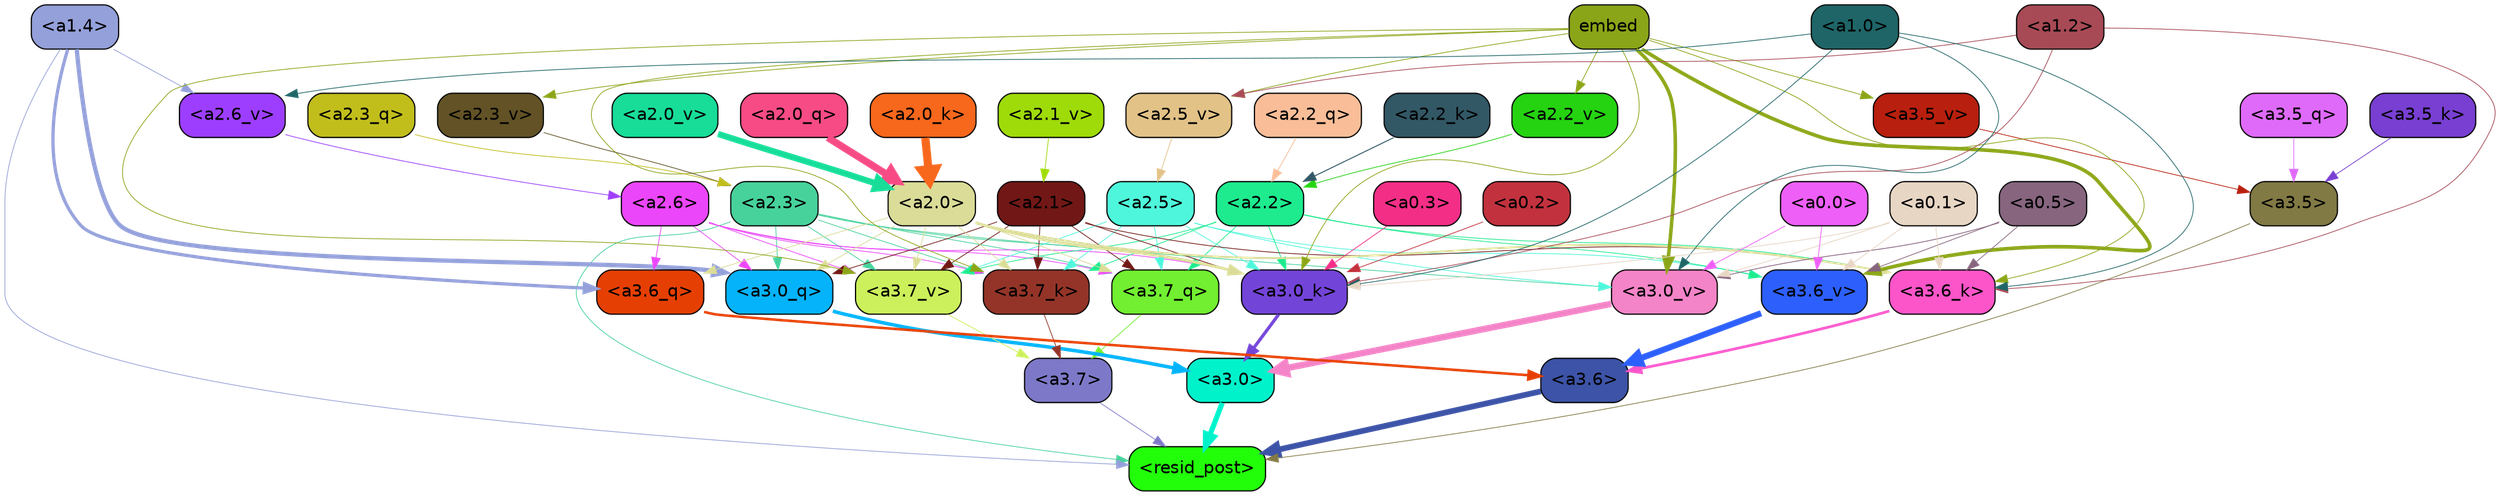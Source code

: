 strict digraph "" {
	graph [bgcolor=transparent,
		layout=dot,
		overlap=false,
		splines=true
	];
	"<a3.7>"	[color=black,
		fillcolor="#7d79c8",
		fontname=Helvetica,
		shape=box,
		style="filled, rounded"];
	"<resid_post>"	[color=black,
		fillcolor="#22fd0a",
		fontname=Helvetica,
		shape=box,
		style="filled, rounded"];
	"<a3.7>" -> "<resid_post>"	[color="#7d79c8",
		penwidth=0.6];
	"<a3.6>"	[color=black,
		fillcolor="#3d53a7",
		fontname=Helvetica,
		shape=box,
		style="filled, rounded"];
	"<a3.6>" -> "<resid_post>"	[color="#3d53a7",
		penwidth=4.670643210411072];
	"<a3.5>"	[color=black,
		fillcolor="#827a44",
		fontname=Helvetica,
		shape=box,
		style="filled, rounded"];
	"<a3.5>" -> "<resid_post>"	[color="#827a44",
		penwidth=0.6];
	"<a3.0>"	[color=black,
		fillcolor="#00f2cb",
		fontname=Helvetica,
		shape=box,
		style="filled, rounded"];
	"<a3.0>" -> "<resid_post>"	[color="#00f2cb",
		penwidth=4.246885180473328];
	"<a2.3>"	[color=black,
		fillcolor="#47d29c",
		fontname=Helvetica,
		shape=box,
		style="filled, rounded"];
	"<a2.3>" -> "<resid_post>"	[color="#47d29c",
		penwidth=0.6];
	"<a3.7_q>"	[color=black,
		fillcolor="#71ef30",
		fontname=Helvetica,
		shape=box,
		style="filled, rounded"];
	"<a2.3>" -> "<a3.7_q>"	[color="#47d29c",
		penwidth=0.6];
	"<a3.0_q>"	[color=black,
		fillcolor="#05b3fb",
		fontname=Helvetica,
		shape=box,
		style="filled, rounded"];
	"<a2.3>" -> "<a3.0_q>"	[color="#47d29c",
		penwidth=0.6];
	"<a3.7_k>"	[color=black,
		fillcolor="#943428",
		fontname=Helvetica,
		shape=box,
		style="filled, rounded"];
	"<a2.3>" -> "<a3.7_k>"	[color="#47d29c",
		penwidth=0.6];
	"<a3.0_k>"	[color=black,
		fillcolor="#7344d8",
		fontname=Helvetica,
		shape=box,
		style="filled, rounded"];
	"<a2.3>" -> "<a3.0_k>"	[color="#47d29c",
		penwidth=0.6];
	"<a3.7_v>"	[color=black,
		fillcolor="#ccf05b",
		fontname=Helvetica,
		shape=box,
		style="filled, rounded"];
	"<a2.3>" -> "<a3.7_v>"	[color="#47d29c",
		penwidth=0.6];
	"<a3.0_v>"	[color=black,
		fillcolor="#f384c7",
		fontname=Helvetica,
		shape=box,
		style="filled, rounded"];
	"<a2.3>" -> "<a3.0_v>"	[color="#47d29c",
		penwidth=0.6];
	"<a1.4>"	[color=black,
		fillcolor="#94a0d9",
		fontname=Helvetica,
		shape=box,
		style="filled, rounded"];
	"<a1.4>" -> "<resid_post>"	[color="#94a0d9",
		penwidth=0.6];
	"<a3.6_q>"	[color=black,
		fillcolor="#e53f04",
		fontname=Helvetica,
		shape=box,
		style="filled, rounded"];
	"<a1.4>" -> "<a3.6_q>"	[color="#94a0d9",
		penwidth=2.6487714648246765];
	"<a1.4>" -> "<a3.0_q>"	[color="#94a0d9",
		penwidth=3.477886103093624];
	"<a2.6_v>"	[color=black,
		fillcolor="#9d3efe",
		fontname=Helvetica,
		shape=box,
		style="filled, rounded"];
	"<a1.4>" -> "<a2.6_v>"	[color="#94a0d9",
		penwidth=0.6];
	"<a3.7_q>" -> "<a3.7>"	[color="#71ef30",
		penwidth=0.6];
	"<a3.6_q>" -> "<a3.6>"	[color="#e53f04",
		penwidth=2.03758105635643];
	"<a3.5_q>"	[color=black,
		fillcolor="#df6afa",
		fontname=Helvetica,
		shape=box,
		style="filled, rounded"];
	"<a3.5_q>" -> "<a3.5>"	[color="#df6afa",
		penwidth=0.6];
	"<a3.0_q>" -> "<a3.0>"	[color="#05b3fb",
		penwidth=2.8638100624084473];
	"<a3.7_k>" -> "<a3.7>"	[color="#943428",
		penwidth=0.6];
	"<a3.6_k>"	[color=black,
		fillcolor="#fb55c9",
		fontname=Helvetica,
		shape=box,
		style="filled, rounded"];
	"<a3.6_k>" -> "<a3.6>"	[color="#fb55c9",
		penwidth=2.174198240041733];
	"<a3.5_k>"	[color=black,
		fillcolor="#783fd2",
		fontname=Helvetica,
		shape=box,
		style="filled, rounded"];
	"<a3.5_k>" -> "<a3.5>"	[color="#783fd2",
		penwidth=0.6];
	"<a3.0_k>" -> "<a3.0>"	[color="#7344d8",
		penwidth=2.6274144649505615];
	"<a3.7_v>" -> "<a3.7>"	[color="#ccf05b",
		penwidth=0.6];
	"<a3.6_v>"	[color=black,
		fillcolor="#2d5ffc",
		fontname=Helvetica,
		shape=box,
		style="filled, rounded"];
	"<a3.6_v>" -> "<a3.6>"	[color="#2d5ffc",
		penwidth=5.002329230308533];
	"<a3.5_v>"	[color=black,
		fillcolor="#b81f0e",
		fontname=Helvetica,
		shape=box,
		style="filled, rounded"];
	"<a3.5_v>" -> "<a3.5>"	[color="#b81f0e",
		penwidth=0.6];
	"<a3.0_v>" -> "<a3.0>"	[color="#f384c7",
		penwidth=5.188832879066467];
	"<a2.6>"	[color=black,
		fillcolor="#ec46fb",
		fontname=Helvetica,
		shape=box,
		style="filled, rounded"];
	"<a2.6>" -> "<a3.7_q>"	[color="#ec46fb",
		penwidth=0.6];
	"<a2.6>" -> "<a3.6_q>"	[color="#ec46fb",
		penwidth=0.6];
	"<a2.6>" -> "<a3.0_q>"	[color="#ec46fb",
		penwidth=0.6];
	"<a2.6>" -> "<a3.7_k>"	[color="#ec46fb",
		penwidth=0.6];
	"<a2.6>" -> "<a3.0_k>"	[color="#ec46fb",
		penwidth=0.6];
	"<a2.6>" -> "<a3.7_v>"	[color="#ec46fb",
		penwidth=0.6];
	"<a2.5>"	[color=black,
		fillcolor="#4ef7db",
		fontname=Helvetica,
		shape=box,
		style="filled, rounded"];
	"<a2.5>" -> "<a3.7_q>"	[color="#4ef7db",
		penwidth=0.6];
	"<a2.5>" -> "<a3.7_k>"	[color="#4ef7db",
		penwidth=0.6];
	"<a2.5>" -> "<a3.0_k>"	[color="#4ef7db",
		penwidth=0.6];
	"<a2.5>" -> "<a3.7_v>"	[color="#4ef7db",
		penwidth=0.6];
	"<a2.5>" -> "<a3.6_v>"	[color="#4ef7db",
		penwidth=0.6];
	"<a2.5>" -> "<a3.0_v>"	[color="#4ef7db",
		penwidth=0.6];
	"<a2.2>"	[color=black,
		fillcolor="#1deb8e",
		fontname=Helvetica,
		shape=box,
		style="filled, rounded"];
	"<a2.2>" -> "<a3.7_q>"	[color="#1deb8e",
		penwidth=0.6];
	"<a2.2>" -> "<a3.7_k>"	[color="#1deb8e",
		penwidth=0.6];
	"<a2.2>" -> "<a3.6_k>"	[color="#1deb8e",
		penwidth=0.6];
	"<a2.2>" -> "<a3.0_k>"	[color="#1deb8e",
		penwidth=0.6];
	"<a2.2>" -> "<a3.7_v>"	[color="#1deb8e",
		penwidth=0.6];
	"<a2.2>" -> "<a3.6_v>"	[color="#1deb8e",
		penwidth=0.6];
	"<a2.1>"	[color=black,
		fillcolor="#711816",
		fontname=Helvetica,
		shape=box,
		style="filled, rounded"];
	"<a2.1>" -> "<a3.7_q>"	[color="#711816",
		penwidth=0.6];
	"<a2.1>" -> "<a3.0_q>"	[color="#711816",
		penwidth=0.6];
	"<a2.1>" -> "<a3.7_k>"	[color="#711816",
		penwidth=0.6];
	"<a2.1>" -> "<a3.6_k>"	[color="#711816",
		penwidth=0.6];
	"<a2.1>" -> "<a3.0_k>"	[color="#711816",
		penwidth=0.6];
	"<a2.1>" -> "<a3.7_v>"	[color="#711816",
		penwidth=0.6];
	"<a2.0>"	[color=black,
		fillcolor="#dadc98",
		fontname=Helvetica,
		shape=box,
		style="filled, rounded"];
	"<a2.0>" -> "<a3.7_q>"	[color="#dadc98",
		penwidth=0.6];
	"<a2.0>" -> "<a3.6_q>"	[color="#dadc98",
		penwidth=0.6];
	"<a2.0>" -> "<a3.0_q>"	[color="#dadc98",
		penwidth=0.6];
	"<a2.0>" -> "<a3.7_k>"	[color="#dadc98",
		penwidth=0.6];
	"<a2.0>" -> "<a3.6_k>"	[color="#dadc98",
		penwidth=1.5417278409004211];
	"<a2.0>" -> "<a3.0_k>"	[color="#dadc98",
		penwidth=2.23091459274292];
	"<a2.0>" -> "<a3.7_v>"	[color="#dadc98",
		penwidth=0.6];
	embed	[color=black,
		fillcolor="#8ba518",
		fontname=Helvetica,
		shape=box,
		style="filled, rounded"];
	embed -> "<a3.7_k>"	[color="#8ba518",
		penwidth=0.6];
	embed -> "<a3.6_k>"	[color="#8ba518",
		penwidth=0.6];
	embed -> "<a3.0_k>"	[color="#8ba518",
		penwidth=0.6];
	embed -> "<a3.7_v>"	[color="#8ba518",
		penwidth=0.6];
	embed -> "<a3.6_v>"	[color="#8ba518",
		penwidth=2.9511587619781494];
	embed -> "<a3.5_v>"	[color="#8ba518",
		penwidth=0.6];
	embed -> "<a3.0_v>"	[color="#8ba518",
		penwidth=2.8577730655670166];
	"<a2.5_v>"	[color=black,
		fillcolor="#e2c287",
		fontname=Helvetica,
		shape=box,
		style="filled, rounded"];
	embed -> "<a2.5_v>"	[color="#8ba518",
		penwidth=0.6];
	"<a2.3_v>"	[color=black,
		fillcolor="#625225",
		fontname=Helvetica,
		shape=box,
		style="filled, rounded"];
	embed -> "<a2.3_v>"	[color="#8ba518",
		penwidth=0.6];
	"<a2.2_v>"	[color=black,
		fillcolor="#25d311",
		fontname=Helvetica,
		shape=box,
		style="filled, rounded"];
	embed -> "<a2.2_v>"	[color="#8ba518",
		penwidth=0.6];
	"<a1.2>"	[color=black,
		fillcolor="#a74a55",
		fontname=Helvetica,
		shape=box,
		style="filled, rounded"];
	"<a1.2>" -> "<a3.6_k>"	[color="#a74a55",
		penwidth=0.6];
	"<a1.2>" -> "<a3.0_k>"	[color="#a74a55",
		penwidth=0.6];
	"<a1.2>" -> "<a2.5_v>"	[color="#a74a55",
		penwidth=0.6];
	"<a1.0>"	[color=black,
		fillcolor="#1f6567",
		fontname=Helvetica,
		shape=box,
		style="filled, rounded"];
	"<a1.0>" -> "<a3.6_k>"	[color="#1f6567",
		penwidth=0.6];
	"<a1.0>" -> "<a3.0_k>"	[color="#1f6567",
		penwidth=0.6];
	"<a1.0>" -> "<a3.0_v>"	[color="#1f6567",
		penwidth=0.6];
	"<a1.0>" -> "<a2.6_v>"	[color="#1f6567",
		penwidth=0.6];
	"<a0.5>"	[color=black,
		fillcolor="#87657f",
		fontname=Helvetica,
		shape=box,
		style="filled, rounded"];
	"<a0.5>" -> "<a3.6_k>"	[color="#87657f",
		penwidth=0.6];
	"<a0.5>" -> "<a3.6_v>"	[color="#87657f",
		penwidth=0.6];
	"<a0.5>" -> "<a3.0_v>"	[color="#87657f",
		penwidth=0.6446345448493958];
	"<a0.1>"	[color=black,
		fillcolor="#e7d6c4",
		fontname=Helvetica,
		shape=box,
		style="filled, rounded"];
	"<a0.1>" -> "<a3.6_k>"	[color="#e7d6c4",
		penwidth=0.6];
	"<a0.1>" -> "<a3.0_k>"	[color="#e7d6c4",
		penwidth=0.6];
	"<a0.1>" -> "<a3.6_v>"	[color="#e7d6c4",
		penwidth=0.6];
	"<a0.1>" -> "<a3.0_v>"	[color="#e7d6c4",
		penwidth=0.6];
	"<a0.3>"	[color=black,
		fillcolor="#f32e87",
		fontname=Helvetica,
		shape=box,
		style="filled, rounded"];
	"<a0.3>" -> "<a3.0_k>"	[color="#f32e87",
		penwidth=0.6];
	"<a0.2>"	[color=black,
		fillcolor="#c2323e",
		fontname=Helvetica,
		shape=box,
		style="filled, rounded"];
	"<a0.2>" -> "<a3.0_k>"	[color="#c2323e",
		penwidth=0.6];
	"<a0.0>"	[color=black,
		fillcolor="#ee5ff7",
		fontname=Helvetica,
		shape=box,
		style="filled, rounded"];
	"<a0.0>" -> "<a3.6_v>"	[color="#ee5ff7",
		penwidth=0.6];
	"<a0.0>" -> "<a3.0_v>"	[color="#ee5ff7",
		penwidth=0.6];
	"<a2.3_q>"	[color=black,
		fillcolor="#c1be1c",
		fontname=Helvetica,
		shape=box,
		style="filled, rounded"];
	"<a2.3_q>" -> "<a2.3>"	[color="#c1be1c",
		penwidth=0.6];
	"<a2.2_q>"	[color=black,
		fillcolor="#f9be98",
		fontname=Helvetica,
		shape=box,
		style="filled, rounded"];
	"<a2.2_q>" -> "<a2.2>"	[color="#f9be98",
		penwidth=0.6407594680786133];
	"<a2.0_q>"	[color=black,
		fillcolor="#f74b86",
		fontname=Helvetica,
		shape=box,
		style="filled, rounded"];
	"<a2.0_q>" -> "<a2.0>"	[color="#f74b86",
		penwidth=5.885338068008423];
	"<a2.2_k>"	[color=black,
		fillcolor="#325765",
		fontname=Helvetica,
		shape=box,
		style="filled, rounded"];
	"<a2.2_k>" -> "<a2.2>"	[color="#325765",
		penwidth=0.7811911106109619];
	"<a2.0_k>"	[color=black,
		fillcolor="#f7671c",
		fontname=Helvetica,
		shape=box,
		style="filled, rounded"];
	"<a2.0_k>" -> "<a2.0>"	[color="#f7671c",
		penwidth=6.657835483551025];
	"<a2.6_v>" -> "<a2.6>"	[color="#9d3efe",
		penwidth=0.6];
	"<a2.5_v>" -> "<a2.5>"	[color="#e2c287",
		penwidth=0.6];
	"<a2.3_v>" -> "<a2.3>"	[color="#625225",
		penwidth=0.6];
	"<a2.2_v>" -> "<a2.2>"	[color="#25d311",
		penwidth=0.6];
	"<a2.1_v>"	[color=black,
		fillcolor="#9fdb09",
		fontname=Helvetica,
		shape=box,
		style="filled, rounded"];
	"<a2.1_v>" -> "<a2.1>"	[color="#9fdb09",
		penwidth=0.6];
	"<a2.0_v>"	[color=black,
		fillcolor="#17dd99",
		fontname=Helvetica,
		shape=box,
		style="filled, rounded"];
	"<a2.0_v>" -> "<a2.0>"	[color="#17dd99",
		penwidth=5.070239782333374];
}
